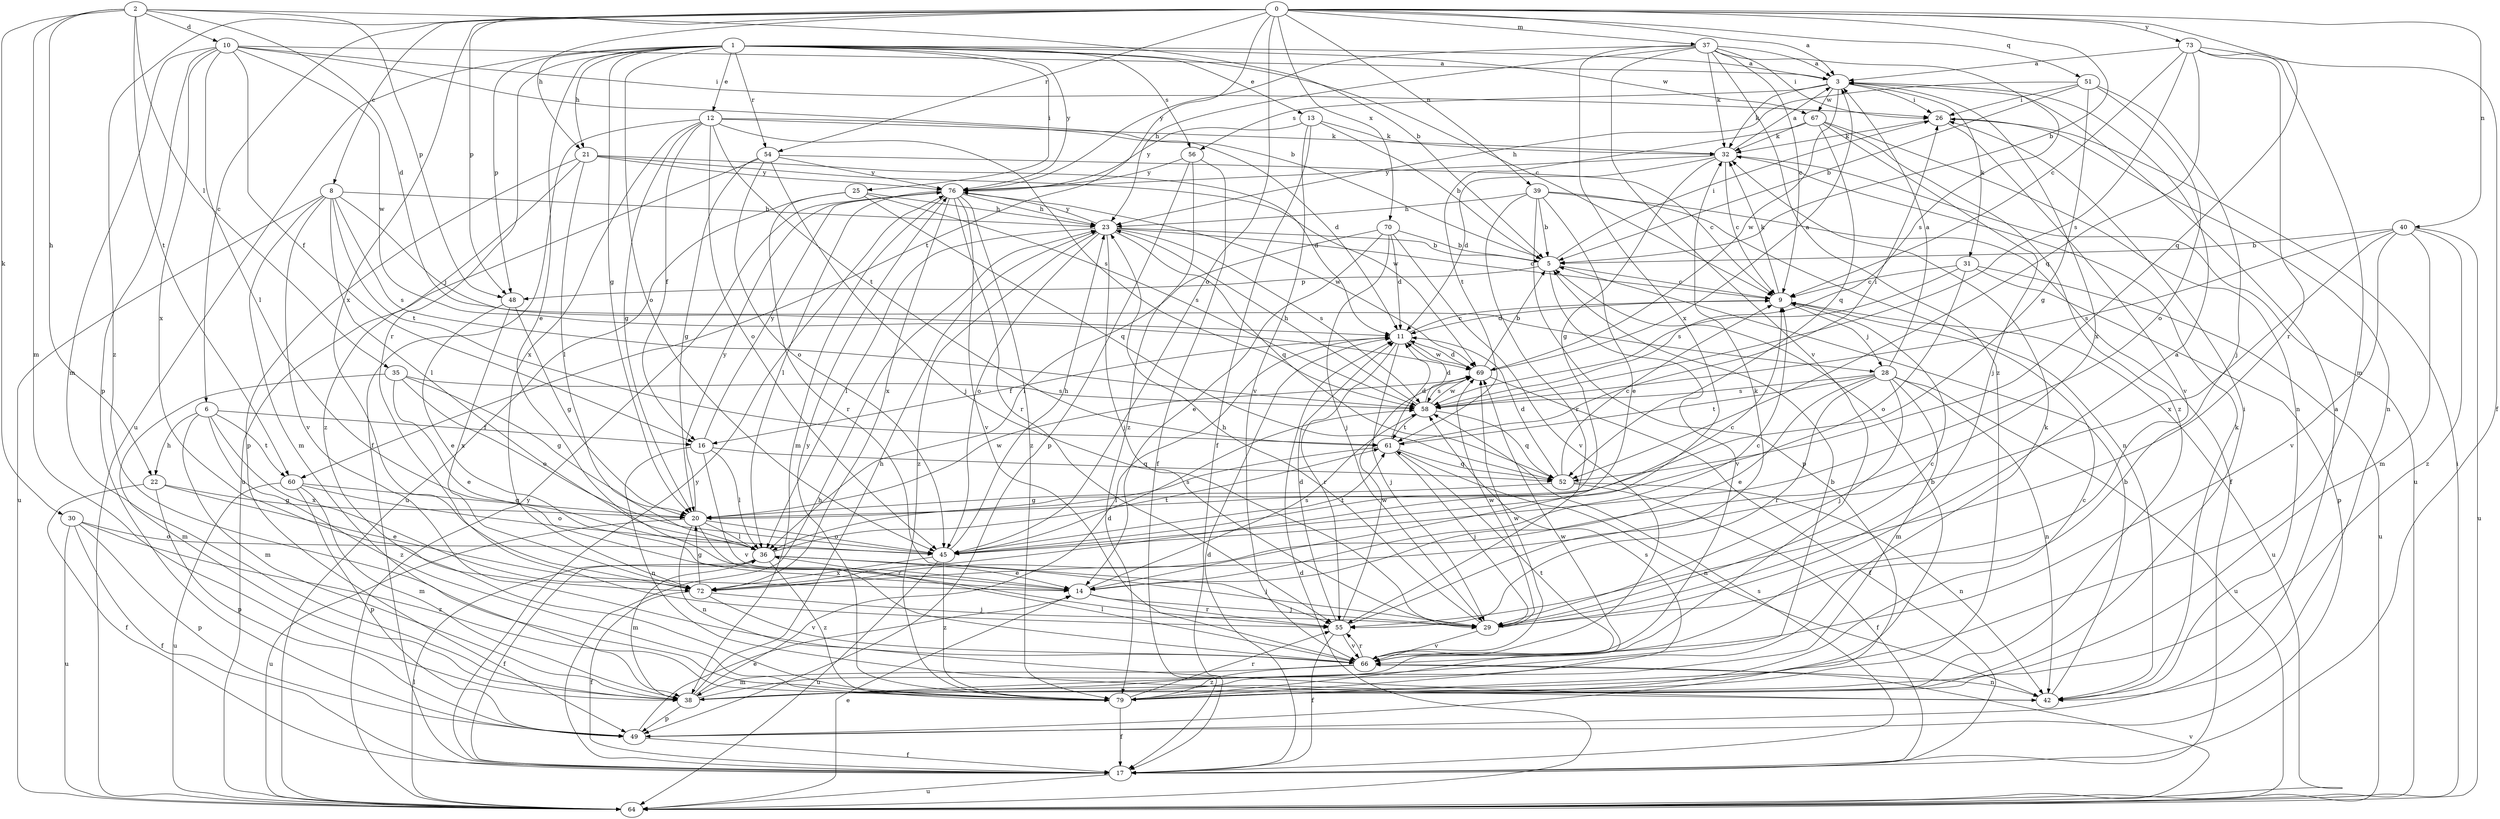 strict digraph  {
0;
1;
2;
3;
5;
6;
8;
9;
10;
11;
12;
13;
14;
16;
17;
20;
21;
22;
23;
25;
26;
28;
29;
30;
31;
32;
35;
36;
37;
38;
39;
40;
42;
45;
48;
49;
51;
52;
54;
55;
56;
58;
60;
61;
64;
66;
67;
69;
70;
72;
73;
76;
79;
0 -> 3  [label=a];
0 -> 5  [label=b];
0 -> 6  [label=c];
0 -> 8  [label=c];
0 -> 21  [label=h];
0 -> 37  [label=m];
0 -> 39  [label=n];
0 -> 40  [label=n];
0 -> 45  [label=o];
0 -> 48  [label=p];
0 -> 51  [label=q];
0 -> 52  [label=q];
0 -> 54  [label=r];
0 -> 60  [label=t];
0 -> 70  [label=x];
0 -> 72  [label=x];
0 -> 73  [label=y];
0 -> 79  [label=z];
1 -> 3  [label=a];
1 -> 9  [label=c];
1 -> 12  [label=e];
1 -> 13  [label=e];
1 -> 14  [label=e];
1 -> 20  [label=g];
1 -> 21  [label=h];
1 -> 25  [label=i];
1 -> 45  [label=o];
1 -> 48  [label=p];
1 -> 54  [label=r];
1 -> 55  [label=r];
1 -> 56  [label=s];
1 -> 64  [label=u];
1 -> 67  [label=w];
1 -> 76  [label=y];
2 -> 5  [label=b];
2 -> 10  [label=d];
2 -> 11  [label=d];
2 -> 22  [label=h];
2 -> 30  [label=k];
2 -> 35  [label=l];
2 -> 38  [label=m];
2 -> 48  [label=p];
2 -> 60  [label=t];
3 -> 26  [label=i];
3 -> 31  [label=k];
3 -> 32  [label=k];
3 -> 56  [label=s];
3 -> 67  [label=w];
3 -> 69  [label=w];
3 -> 72  [label=x];
5 -> 9  [label=c];
5 -> 26  [label=i];
5 -> 48  [label=p];
5 -> 66  [label=v];
6 -> 16  [label=f];
6 -> 22  [label=h];
6 -> 38  [label=m];
6 -> 60  [label=t];
6 -> 72  [label=x];
6 -> 79  [label=z];
8 -> 23  [label=h];
8 -> 28  [label=j];
8 -> 36  [label=l];
8 -> 38  [label=m];
8 -> 58  [label=s];
8 -> 61  [label=t];
8 -> 64  [label=u];
8 -> 66  [label=v];
9 -> 11  [label=d];
9 -> 28  [label=j];
9 -> 32  [label=k];
9 -> 64  [label=u];
10 -> 3  [label=a];
10 -> 5  [label=b];
10 -> 16  [label=f];
10 -> 26  [label=i];
10 -> 36  [label=l];
10 -> 38  [label=m];
10 -> 49  [label=p];
10 -> 69  [label=w];
10 -> 72  [label=x];
11 -> 9  [label=c];
11 -> 16  [label=f];
11 -> 29  [label=j];
11 -> 55  [label=r];
11 -> 69  [label=w];
12 -> 11  [label=d];
12 -> 16  [label=f];
12 -> 17  [label=f];
12 -> 20  [label=g];
12 -> 32  [label=k];
12 -> 45  [label=o];
12 -> 58  [label=s];
12 -> 61  [label=t];
12 -> 72  [label=x];
13 -> 5  [label=b];
13 -> 17  [label=f];
13 -> 32  [label=k];
13 -> 66  [label=v];
13 -> 76  [label=y];
14 -> 9  [label=c];
14 -> 29  [label=j];
14 -> 55  [label=r];
14 -> 58  [label=s];
16 -> 36  [label=l];
16 -> 42  [label=n];
16 -> 52  [label=q];
16 -> 66  [label=v];
16 -> 76  [label=y];
17 -> 11  [label=d];
17 -> 23  [label=h];
17 -> 58  [label=s];
17 -> 64  [label=u];
17 -> 76  [label=y];
20 -> 36  [label=l];
20 -> 42  [label=n];
20 -> 45  [label=o];
20 -> 55  [label=r];
20 -> 64  [label=u];
20 -> 69  [label=w];
20 -> 76  [label=y];
21 -> 11  [label=d];
21 -> 36  [label=l];
21 -> 49  [label=p];
21 -> 69  [label=w];
21 -> 76  [label=y];
21 -> 79  [label=z];
22 -> 14  [label=e];
22 -> 17  [label=f];
22 -> 20  [label=g];
22 -> 49  [label=p];
23 -> 5  [label=b];
23 -> 9  [label=c];
23 -> 29  [label=j];
23 -> 36  [label=l];
23 -> 45  [label=o];
23 -> 52  [label=q];
23 -> 58  [label=s];
23 -> 76  [label=y];
23 -> 79  [label=z];
25 -> 23  [label=h];
25 -> 52  [label=q];
25 -> 55  [label=r];
25 -> 58  [label=s];
25 -> 64  [label=u];
26 -> 32  [label=k];
26 -> 42  [label=n];
26 -> 66  [label=v];
28 -> 3  [label=a];
28 -> 14  [label=e];
28 -> 29  [label=j];
28 -> 38  [label=m];
28 -> 42  [label=n];
28 -> 55  [label=r];
28 -> 58  [label=s];
28 -> 61  [label=t];
28 -> 64  [label=u];
29 -> 3  [label=a];
29 -> 9  [label=c];
29 -> 23  [label=h];
29 -> 66  [label=v];
29 -> 69  [label=w];
30 -> 17  [label=f];
30 -> 45  [label=o];
30 -> 49  [label=p];
30 -> 64  [label=u];
30 -> 79  [label=z];
31 -> 9  [label=c];
31 -> 45  [label=o];
31 -> 49  [label=p];
31 -> 58  [label=s];
31 -> 64  [label=u];
32 -> 3  [label=a];
32 -> 9  [label=c];
32 -> 11  [label=d];
32 -> 20  [label=g];
32 -> 64  [label=u];
32 -> 76  [label=y];
35 -> 14  [label=e];
35 -> 20  [label=g];
35 -> 38  [label=m];
35 -> 45  [label=o];
35 -> 58  [label=s];
36 -> 14  [label=e];
36 -> 17  [label=f];
36 -> 29  [label=j];
36 -> 38  [label=m];
36 -> 61  [label=t];
36 -> 79  [label=z];
37 -> 3  [label=a];
37 -> 9  [label=c];
37 -> 23  [label=h];
37 -> 26  [label=i];
37 -> 32  [label=k];
37 -> 58  [label=s];
37 -> 66  [label=v];
37 -> 72  [label=x];
37 -> 76  [label=y];
37 -> 79  [label=z];
38 -> 5  [label=b];
38 -> 9  [label=c];
38 -> 11  [label=d];
38 -> 23  [label=h];
38 -> 32  [label=k];
38 -> 49  [label=p];
38 -> 61  [label=t];
39 -> 5  [label=b];
39 -> 14  [label=e];
39 -> 17  [label=f];
39 -> 23  [label=h];
39 -> 42  [label=n];
39 -> 49  [label=p];
39 -> 55  [label=r];
40 -> 5  [label=b];
40 -> 38  [label=m];
40 -> 58  [label=s];
40 -> 64  [label=u];
40 -> 66  [label=v];
40 -> 72  [label=x];
40 -> 79  [label=z];
42 -> 5  [label=b];
42 -> 32  [label=k];
45 -> 9  [label=c];
45 -> 23  [label=h];
45 -> 58  [label=s];
45 -> 61  [label=t];
45 -> 64  [label=u];
45 -> 72  [label=x];
45 -> 79  [label=z];
48 -> 14  [label=e];
48 -> 20  [label=g];
48 -> 72  [label=x];
49 -> 3  [label=a];
49 -> 14  [label=e];
49 -> 17  [label=f];
51 -> 5  [label=b];
51 -> 20  [label=g];
51 -> 23  [label=h];
51 -> 26  [label=i];
51 -> 29  [label=j];
51 -> 45  [label=o];
52 -> 9  [label=c];
52 -> 11  [label=d];
52 -> 17  [label=f];
52 -> 20  [label=g];
52 -> 42  [label=n];
54 -> 9  [label=c];
54 -> 20  [label=g];
54 -> 29  [label=j];
54 -> 45  [label=o];
54 -> 64  [label=u];
54 -> 76  [label=y];
55 -> 11  [label=d];
55 -> 17  [label=f];
55 -> 32  [label=k];
55 -> 66  [label=v];
55 -> 69  [label=w];
56 -> 17  [label=f];
56 -> 49  [label=p];
56 -> 76  [label=y];
56 -> 79  [label=z];
58 -> 11  [label=d];
58 -> 23  [label=h];
58 -> 52  [label=q];
58 -> 61  [label=t];
58 -> 69  [label=w];
60 -> 20  [label=g];
60 -> 38  [label=m];
60 -> 45  [label=o];
60 -> 49  [label=p];
60 -> 64  [label=u];
61 -> 11  [label=d];
61 -> 26  [label=i];
61 -> 29  [label=j];
61 -> 36  [label=l];
61 -> 42  [label=n];
61 -> 52  [label=q];
64 -> 11  [label=d];
64 -> 14  [label=e];
64 -> 26  [label=i];
64 -> 36  [label=l];
64 -> 66  [label=v];
64 -> 76  [label=y];
66 -> 36  [label=l];
66 -> 38  [label=m];
66 -> 42  [label=n];
66 -> 55  [label=r];
66 -> 69  [label=w];
66 -> 79  [label=z];
67 -> 29  [label=j];
67 -> 32  [label=k];
67 -> 42  [label=n];
67 -> 52  [label=q];
67 -> 61  [label=t];
67 -> 79  [label=z];
69 -> 3  [label=a];
69 -> 5  [label=b];
69 -> 11  [label=d];
69 -> 17  [label=f];
69 -> 58  [label=s];
70 -> 5  [label=b];
70 -> 11  [label=d];
70 -> 14  [label=e];
70 -> 29  [label=j];
70 -> 36  [label=l];
70 -> 66  [label=v];
72 -> 17  [label=f];
72 -> 20  [label=g];
72 -> 29  [label=j];
72 -> 66  [label=v];
73 -> 3  [label=a];
73 -> 9  [label=c];
73 -> 17  [label=f];
73 -> 38  [label=m];
73 -> 52  [label=q];
73 -> 55  [label=r];
73 -> 58  [label=s];
76 -> 23  [label=h];
76 -> 36  [label=l];
76 -> 38  [label=m];
76 -> 55  [label=r];
76 -> 66  [label=v];
76 -> 69  [label=w];
76 -> 72  [label=x];
76 -> 79  [label=z];
79 -> 5  [label=b];
79 -> 17  [label=f];
79 -> 26  [label=i];
79 -> 55  [label=r];
79 -> 58  [label=s];
79 -> 69  [label=w];
79 -> 76  [label=y];
}
